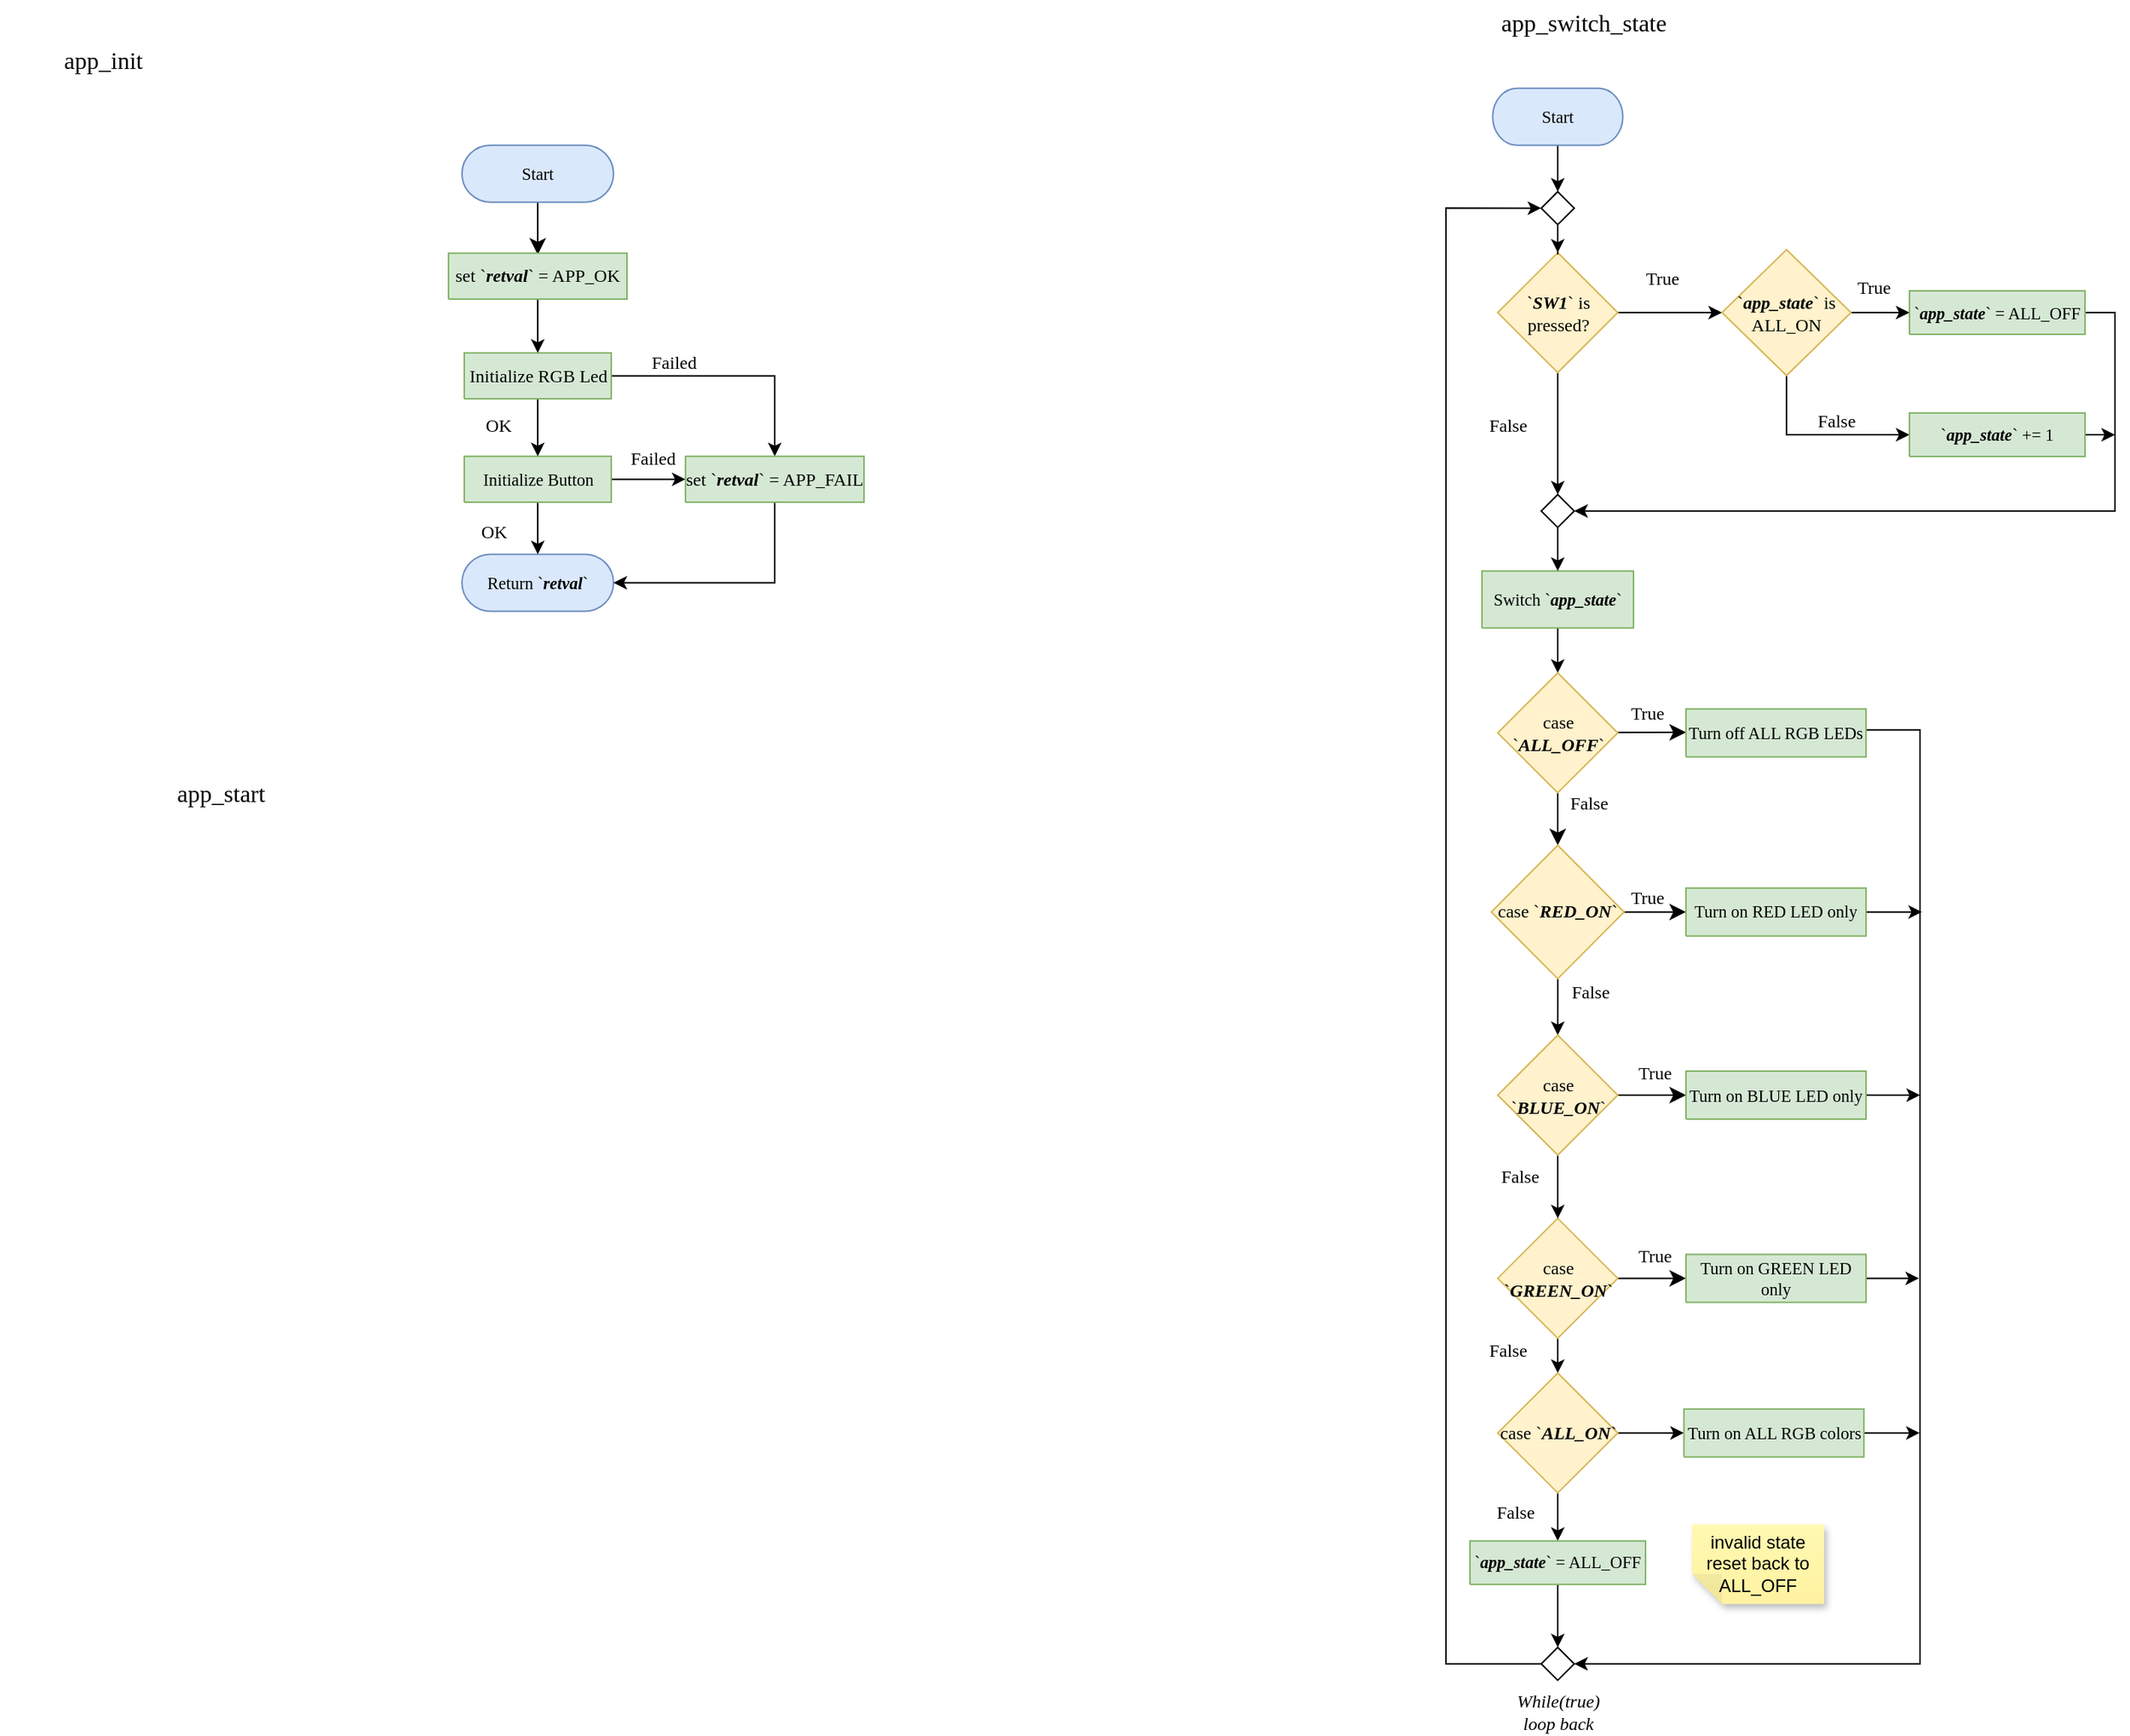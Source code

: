 <mxfile version="21.2.8" type="device">
  <diagram name="Page-1" id="7oLeeqB4X83rpsUO6XK-">
    <mxGraphModel dx="2022" dy="1866" grid="0" gridSize="10" guides="1" tooltips="1" connect="1" arrows="1" fold="1" page="1" pageScale="1" pageWidth="827" pageHeight="1169" math="0" shadow="0">
      <root>
        <mxCell id="0" />
        <mxCell id="1" parent="0" />
        <mxCell id="lFIIQ00Y4gTMDogE_Xks-12" style="edgeStyle=none;curved=1;rounded=0;orthogonalLoop=1;jettySize=auto;html=1;entryX=0.5;entryY=0;entryDx=0;entryDy=0;entryPerimeter=0;fontSize=12;startSize=8;endSize=8;" parent="1" source="Cari82qWPhB8FJyJu9n--68" edge="1">
          <mxGeometry relative="1" as="geometry">
            <mxPoint x="-431.5" y="-992.15" as="targetPoint" />
          </mxGeometry>
        </mxCell>
        <UserObject label="&lt;div style=&quot;font-size: 1px&quot;&gt;&lt;font style=&quot;font-size: 11.29px; direction: ltr; letter-spacing: 0px; line-height: 120%; opacity: 1;&quot;&gt;Start&lt;br&gt;&lt;/font&gt;&lt;/div&gt;" Function="EN_DIO_Error_T DIO_init(uint8_t pinNumber, EN_DIO_PORT_T portNumber, EN_DIO_DIRECTION_T direction);" tags="Flowchart" id="Cari82qWPhB8FJyJu9n--68">
          <mxCell style="verticalAlign=middle;align=center;overflow=width;vsdxID=30;fillColor=#dae8fc;shape=stencil(tVLREoIgEPwaHnEQxsl3s/9gEpSJwDko7e+DsEkze2l627vdu5uFRaxyHe8FosR5sCcxqMZ3iO0Rpcp0ApQPCLEasUpaEC3Yi2lS3fOojOhsr3HDmObyMtsVcYqS29Qh5FEfklwrM5OXeUa/yjkcAwfr7TDpiyTfXvjkMR+Vw2A998qaBac5tAKHU1hq3i4oNwjRr9ofvayt/+Rk+yX/4iWA159KpXWKxJx/z0Bopfyw+g4=);strokeColor=#6c8ebf;spacingTop=-1;spacingBottom=-1;spacingLeft=-1;spacingRight=-1;points=[[0.5,1,0],[0.5,0,0],[0,0.5,0],[1,0.5,0]];labelBackgroundColor=none;rounded=1;html=1;whiteSpace=wrap;fontFamily=Calibri;" parent="1" vertex="1">
            <mxGeometry x="-482" y="-1065.15" width="101" height="38" as="geometry" />
          </mxCell>
        </UserObject>
        <mxCell id="MiLEQ-yQkrviwAs_aEzq-80" value="app_init" style="text;html=1;strokeColor=none;fillColor=none;align=center;verticalAlign=middle;whiteSpace=wrap;rounded=0;fontSize=16;fontFamily=Calibri;" parent="1" vertex="1">
          <mxGeometry x="-790" y="-1137" width="138" height="30" as="geometry" />
        </mxCell>
        <mxCell id="2uxIIXQYkivUfwEPlcb4-32" style="edgeStyle=orthogonalEdgeStyle;rounded=0;orthogonalLoop=1;jettySize=auto;html=1;entryX=0.5;entryY=0;entryDx=0;entryDy=0;" parent="1" source="Cari82qWPhB8FJyJu9n--73" target="2uxIIXQYkivUfwEPlcb4-17" edge="1">
          <mxGeometry relative="1" as="geometry" />
        </mxCell>
        <UserObject label="&lt;div style=&quot;font-size: 1px&quot;&gt;&lt;font style=&quot;font-size: 11.29px; direction: ltr; letter-spacing: 0px; line-height: 120%; opacity: 1;&quot;&gt;Start&lt;br&gt;&lt;/font&gt;&lt;/div&gt;" Function="EN_DIO_Error_T DIO_write(uint8_t pinNumber, EN_DIO_PORT_T portNumber, uint8_t value); " tags="Flowchart" id="Cari82qWPhB8FJyJu9n--73">
          <mxCell style="verticalAlign=middle;align=center;overflow=width;vsdxID=152;fillColor=#dae8fc;shape=stencil(tVLREoIgEPwaHnEQxsl3s/9gEpSJwDko7e+DsEkze2l627vdu5uFRaxyHe8FosR5sCcxqMZ3iO0Rpcp0ApQPCLEasUpaEC3Yi2lS3fOojOhsr3HDmObyMtsVcYqS29Qh5FEfklwrM5OXeUa/yjkcAwfr7TDpiyTfXvjkMR+Vw2A998qaBac5tAKHU1hq3i4oNwjRr9ofvayt/+Rk+yX/4iWA159KpXWKxJx/z0Bopfyw+g4=);strokeColor=#6c8ebf;spacingTop=-1;spacingBottom=-1;spacingLeft=-1;spacingRight=-1;points=[[0.5,1,0],[0.5,0,0],[0,0.5,0],[1,0.5,0]];labelBackgroundColor=none;rounded=1;html=1;whiteSpace=wrap;fontFamily=Calibri;" parent="1" vertex="1">
            <mxGeometry x="205.124" y="-1103.15" width="86.752" height="38" as="geometry" />
          </mxCell>
        </UserObject>
        <UserObject label="&lt;div style=&quot;font-size: 1px&quot;&gt;&lt;font style=&quot;font-size: 11.29px; direction: ltr; letter-spacing: 0px; line-height: 120%; opacity: 1;&quot;&gt;Return `&lt;i style=&quot;font-weight: bold;&quot;&gt;retval&lt;/i&gt;`&lt;br&gt;&lt;/font&gt;&lt;/div&gt;" Function="EN_DIO_Error_T DIO_init(uint8_t pinNumber, EN_DIO_PORT_T portNumber, EN_DIO_DIRECTION_T direction);" tags="Flowchart" id="lFIIQ00Y4gTMDogE_Xks-2">
          <mxCell style="verticalAlign=middle;align=center;overflow=width;vsdxID=30;fillColor=#dae8fc;shape=stencil(tVLREoIgEPwaHnEQxsl3s/9gEpSJwDko7e+DsEkze2l627vdu5uFRaxyHe8FosR5sCcxqMZ3iO0Rpcp0ApQPCLEasUpaEC3Yi2lS3fOojOhsr3HDmObyMtsVcYqS29Qh5FEfklwrM5OXeUa/yjkcAwfr7TDpiyTfXvjkMR+Vw2A998qaBac5tAKHU1hq3i4oNwjRr9ofvayt/+Rk+yX/4iWA159KpXWKxJx/z0Bopfyw+g4=);strokeColor=#6c8ebf;spacingTop=-1;spacingBottom=-1;spacingLeft=-1;spacingRight=-1;points=[[0.5,1,0],[0.5,0,0],[0,0.5,0],[1,0.5,0]];labelBackgroundColor=none;rounded=1;html=1;whiteSpace=wrap;fontFamily=Calibri;" parent="1" vertex="1">
            <mxGeometry x="-482" y="-792.3" width="101" height="38" as="geometry" />
          </mxCell>
        </UserObject>
        <mxCell id="2uxIIXQYkivUfwEPlcb4-25" style="edgeStyle=orthogonalEdgeStyle;rounded=0;orthogonalLoop=1;jettySize=auto;html=1;entryX=0.5;entryY=0;entryDx=0;entryDy=0;" parent="1" source="lFIIQ00Y4gTMDogE_Xks-105" target="3IBphvjYudPTPOBFQOcQ-125" edge="1">
          <mxGeometry relative="1" as="geometry" />
        </mxCell>
        <UserObject label="&lt;div style=&quot;font-size: 1px&quot;&gt;&lt;font style=&quot;font-size: 11.29px; direction: ltr; letter-spacing: 0px; line-height: 120%; opacity: 1;&quot;&gt;Switch `&lt;b&gt;&lt;i&gt;app_state&lt;/i&gt;&lt;/b&gt;`&lt;br&gt;&lt;/font&gt;&lt;/div&gt;" Function="EN_DIO_Error_T DIO_port_write(EN_DIO_PORT_T portNumber, uint8_t byte, uint8_t mask)" tags="Flowchart" id="lFIIQ00Y4gTMDogE_Xks-105">
          <mxCell style="verticalAlign=middle;align=center;overflow=width;vsdxID=309;fillColor=#d5e8d4;shape=stencil(nZBLDoAgDERP0z3SIyjew0SURgSD+Lu9kMZoXLhwN9O+tukAlrNpJg1SzDH4QW/URgNYgZTkjA4UkwJUgGXng+6DX1zLfmoymdXo17xh5zmRJ6Q42BWCfc2oJfdAr+Yv+AP9Cb7OJ3H/2JG1HNGz/84klThPVCc=);strokeColor=#82b366;spacingTop=-1;spacingBottom=-1;spacingLeft=-1;spacingRight=-1;points=[[0,0.5,0],[1,0.5,0],[0.5,1,0],[0.5,0,0]];labelBackgroundColor=none;rounded=1;html=1;whiteSpace=wrap;fontFamily=Calibri;" parent="1" vertex="1">
            <mxGeometry x="198.0" y="-781.15" width="101" height="38" as="geometry" />
          </mxCell>
        </UserObject>
        <mxCell id="2uxIIXQYkivUfwEPlcb4-50" value="" style="edgeStyle=orthogonalEdgeStyle;rounded=0;orthogonalLoop=1;jettySize=auto;html=1;" parent="1" source="3IBphvjYudPTPOBFQOcQ-1" target="2uxIIXQYkivUfwEPlcb4-49" edge="1">
          <mxGeometry relative="1" as="geometry" />
        </mxCell>
        <mxCell id="2uxIIXQYkivUfwEPlcb4-53" style="edgeStyle=orthogonalEdgeStyle;rounded=0;orthogonalLoop=1;jettySize=auto;html=1;entryX=0.5;entryY=0;entryDx=0;entryDy=0;entryPerimeter=0;" parent="1" source="3IBphvjYudPTPOBFQOcQ-1" target="lFIIQ00Y4gTMDogE_Xks-2" edge="1">
          <mxGeometry relative="1" as="geometry" />
        </mxCell>
        <UserObject label="&lt;div style=&quot;&quot;&gt;&lt;span style=&quot;font-size: 11.29px;&quot;&gt;Initialize Button&lt;/span&gt;&lt;/div&gt;" Function="EN_DIO_Error_T DIO_toggle(uint8_t pinNumber, EN_DIO_PORT_T portNumber);  " tags="Flowchart" id="3IBphvjYudPTPOBFQOcQ-1">
          <mxCell style="verticalAlign=middle;align=center;overflow=width;vsdxID=274;fillColor=#d5e8d4;shape=stencil(nZBLDoAgDERP0z3SIyjew0SURgSD+Lu9kMZoXLhwN9O+tukAlrNpJg1SzDH4QW/URgNYgZTkjA4UkwJUgGXng+6DX1zLfmoymdXo17xh5zmRJ6Q42BWCfc2oJfdAr+Yv+AP9Cb7OJ3H/2JG1HNGz/84klThPVCc=);strokeColor=#82b366;spacingTop=-1;spacingBottom=-1;spacingLeft=-1;spacingRight=-1;points=[[0,0.5,0],[1,0.5,0],[0.5,1,0],[0.5,0,0]];labelBackgroundColor=none;rounded=1;html=1;whiteSpace=wrap;fontFamily=Calibri;" parent="1" vertex="1">
            <mxGeometry x="-480.5" y="-857.63" width="98" height="30.65" as="geometry" />
          </mxCell>
        </UserObject>
        <mxCell id="3IBphvjYudPTPOBFQOcQ-123" style="edgeStyle=none;curved=1;rounded=0;orthogonalLoop=1;jettySize=auto;html=1;entryX=0;entryY=0.5;entryDx=0;entryDy=0;fontSize=12;startSize=8;endSize=8;" parent="1" source="3IBphvjYudPTPOBFQOcQ-125" edge="1">
          <mxGeometry relative="1" as="geometry">
            <mxPoint x="334" y="-673.5" as="targetPoint" />
          </mxGeometry>
        </mxCell>
        <mxCell id="3IBphvjYudPTPOBFQOcQ-124" style="edgeStyle=none;curved=1;rounded=0;orthogonalLoop=1;jettySize=auto;html=1;entryX=0.5;entryY=0;entryDx=0;entryDy=0;fontSize=12;startSize=8;endSize=8;" parent="1" source="3IBphvjYudPTPOBFQOcQ-125" target="3IBphvjYudPTPOBFQOcQ-128" edge="1">
          <mxGeometry relative="1" as="geometry" />
        </mxCell>
        <mxCell id="3IBphvjYudPTPOBFQOcQ-125" value="case `&lt;b&gt;&lt;i&gt;ALL_OFF&lt;/i&gt;&lt;/b&gt;`" style="rhombus;whiteSpace=wrap;html=1;fontSize=12;fontFamily=Calibri;fillColor=#fff2cc;strokeColor=#d6b656;" parent="1" vertex="1">
          <mxGeometry x="208.5" y="-713.15" width="80" height="80" as="geometry" />
        </mxCell>
        <mxCell id="3IBphvjYudPTPOBFQOcQ-126" style="edgeStyle=none;curved=1;rounded=0;orthogonalLoop=1;jettySize=auto;html=1;entryX=0;entryY=0.5;entryDx=0;entryDy=0;fontSize=12;startSize=8;endSize=8;" parent="1" source="3IBphvjYudPTPOBFQOcQ-128" edge="1">
          <mxGeometry relative="1" as="geometry">
            <mxPoint x="334" y="-553.65" as="targetPoint" />
          </mxGeometry>
        </mxCell>
        <mxCell id="3IBphvjYudPTPOBFQOcQ-149" style="edgeStyle=orthogonalEdgeStyle;rounded=0;orthogonalLoop=1;jettySize=auto;html=1;entryX=0.5;entryY=0;entryDx=0;entryDy=0;" parent="1" source="3IBphvjYudPTPOBFQOcQ-128" target="3IBphvjYudPTPOBFQOcQ-143" edge="1">
          <mxGeometry relative="1" as="geometry" />
        </mxCell>
        <mxCell id="3IBphvjYudPTPOBFQOcQ-128" value="case `&lt;b&gt;&lt;i&gt;RED_ON&lt;/i&gt;&lt;/b&gt;`" style="rhombus;whiteSpace=wrap;html=1;fontSize=12;fontFamily=Calibri;fillColor=#fff2cc;strokeColor=#d6b656;" parent="1" vertex="1">
          <mxGeometry x="204.25" y="-598.15" width="88.5" height="89" as="geometry" />
        </mxCell>
        <mxCell id="3IBphvjYudPTPOBFQOcQ-129" style="edgeStyle=none;curved=1;rounded=0;orthogonalLoop=1;jettySize=auto;html=1;entryX=0;entryY=0.5;entryDx=0;entryDy=0;fontSize=12;startSize=8;endSize=8;" parent="1" source="3IBphvjYudPTPOBFQOcQ-130" edge="1">
          <mxGeometry relative="1" as="geometry">
            <mxPoint x="334" y="-309.3" as="targetPoint" />
          </mxGeometry>
        </mxCell>
        <mxCell id="2uxIIXQYkivUfwEPlcb4-2" value="" style="edgeStyle=orthogonalEdgeStyle;rounded=0;orthogonalLoop=1;jettySize=auto;html=1;" parent="1" source="3IBphvjYudPTPOBFQOcQ-130" target="2uxIIXQYkivUfwEPlcb4-1" edge="1">
          <mxGeometry relative="1" as="geometry" />
        </mxCell>
        <mxCell id="3IBphvjYudPTPOBFQOcQ-130" value="case `&lt;b&gt;&lt;i&gt;GREEN_ON&lt;/i&gt;&lt;/b&gt;`" style="rhombus;whiteSpace=wrap;html=1;fontSize=12;fontFamily=Calibri;fillColor=#fff2cc;strokeColor=#d6b656;" parent="1" vertex="1">
          <mxGeometry x="208.5" y="-349.3" width="80" height="80" as="geometry" />
        </mxCell>
        <mxCell id="3IBphvjYudPTPOBFQOcQ-131" value="True" style="text;html=1;strokeColor=none;fillColor=none;align=center;verticalAlign=middle;whiteSpace=wrap;rounded=0;fontSize=12;fontFamily=Calibri;" parent="1" vertex="1">
          <mxGeometry x="289.37" y="-694.15" width="39" height="16" as="geometry" />
        </mxCell>
        <mxCell id="3IBphvjYudPTPOBFQOcQ-132" value="True" style="text;html=1;strokeColor=none;fillColor=none;align=center;verticalAlign=middle;whiteSpace=wrap;rounded=0;fontSize=12;fontFamily=Calibri;" parent="1" vertex="1">
          <mxGeometry x="289.37" y="-571.15" width="39" height="16" as="geometry" />
        </mxCell>
        <mxCell id="3IBphvjYudPTPOBFQOcQ-133" value="True" style="text;html=1;strokeColor=none;fillColor=none;align=center;verticalAlign=middle;whiteSpace=wrap;rounded=0;fontSize=12;fontFamily=Calibri;" parent="1" vertex="1">
          <mxGeometry x="293.62" y="-331.95" width="39" height="16" as="geometry" />
        </mxCell>
        <mxCell id="3IBphvjYudPTPOBFQOcQ-134" value="False" style="text;html=1;strokeColor=none;fillColor=none;align=center;verticalAlign=middle;whiteSpace=wrap;rounded=0;fontSize=12;fontFamily=Calibri;" parent="1" vertex="1">
          <mxGeometry x="201.0" y="-161.15" width="39" height="16" as="geometry" />
        </mxCell>
        <mxCell id="3IBphvjYudPTPOBFQOcQ-135" value="False" style="text;html=1;strokeColor=none;fillColor=none;align=center;verticalAlign=middle;whiteSpace=wrap;rounded=0;fontSize=12;fontFamily=Calibri;" parent="1" vertex="1">
          <mxGeometry x="251.24" y="-508.3" width="39" height="16" as="geometry" />
        </mxCell>
        <mxCell id="3IBphvjYudPTPOBFQOcQ-136" value="False" style="text;html=1;strokeColor=none;fillColor=none;align=center;verticalAlign=middle;whiteSpace=wrap;rounded=0;fontSize=12;fontFamily=Calibri;" parent="1" vertex="1">
          <mxGeometry x="250.37" y="-634.15" width="39" height="16" as="geometry" />
        </mxCell>
        <mxCell id="3IBphvjYudPTPOBFQOcQ-155" style="edgeStyle=orthogonalEdgeStyle;rounded=0;orthogonalLoop=1;jettySize=auto;html=1;entryX=1;entryY=0.5;entryDx=0;entryDy=0;exitX=1;exitY=0.5;exitDx=0;exitDy=0;exitPerimeter=0;" parent="1" source="2uxIIXQYkivUfwEPlcb4-34" target="3IBphvjYudPTPOBFQOcQ-151" edge="1">
          <mxGeometry relative="1" as="geometry">
            <mxPoint x="537" y="-127.15" as="targetPoint" />
            <Array as="points">
              <mxPoint x="452" y="-675.15" />
              <mxPoint x="490" y="-675.15" />
              <mxPoint x="490" y="-52.15" />
            </Array>
            <mxPoint x="454" y="-673.5" as="sourcePoint" />
          </mxGeometry>
        </mxCell>
        <mxCell id="3IBphvjYudPTPOBFQOcQ-156" style="edgeStyle=orthogonalEdgeStyle;rounded=0;orthogonalLoop=1;jettySize=auto;html=1;" parent="1" edge="1">
          <mxGeometry relative="1" as="geometry">
            <mxPoint x="491.333" y="-553.65" as="targetPoint" />
            <mxPoint x="454" y="-553.65" as="sourcePoint" />
          </mxGeometry>
        </mxCell>
        <mxCell id="3IBphvjYudPTPOBFQOcQ-158" style="edgeStyle=orthogonalEdgeStyle;rounded=0;orthogonalLoop=1;jettySize=auto;html=1;" parent="1" edge="1">
          <mxGeometry relative="1" as="geometry">
            <mxPoint x="489.333" y="-309.3" as="targetPoint" />
            <mxPoint x="454" y="-309.261" as="sourcePoint" />
          </mxGeometry>
        </mxCell>
        <mxCell id="3IBphvjYudPTPOBFQOcQ-142" style="edgeStyle=none;curved=1;rounded=0;orthogonalLoop=1;jettySize=auto;html=1;entryX=0;entryY=0.5;entryDx=0;entryDy=0;fontSize=12;startSize=8;endSize=8;" parent="1" source="3IBphvjYudPTPOBFQOcQ-143" edge="1">
          <mxGeometry relative="1" as="geometry">
            <mxPoint x="334" y="-431.5" as="targetPoint" />
          </mxGeometry>
        </mxCell>
        <mxCell id="3IBphvjYudPTPOBFQOcQ-148" style="edgeStyle=orthogonalEdgeStyle;rounded=0;orthogonalLoop=1;jettySize=auto;html=1;entryX=0.5;entryY=0;entryDx=0;entryDy=0;" parent="1" source="3IBphvjYudPTPOBFQOcQ-143" target="3IBphvjYudPTPOBFQOcQ-130" edge="1">
          <mxGeometry relative="1" as="geometry" />
        </mxCell>
        <mxCell id="3IBphvjYudPTPOBFQOcQ-143" value="case `&lt;b&gt;&lt;i&gt;BLUE_ON&lt;/i&gt;&lt;/b&gt;`" style="rhombus;whiteSpace=wrap;html=1;fontSize=12;fontFamily=Calibri;fillColor=#fff2cc;strokeColor=#d6b656;" parent="1" vertex="1">
          <mxGeometry x="208.5" y="-471.5" width="80" height="80" as="geometry" />
        </mxCell>
        <mxCell id="3IBphvjYudPTPOBFQOcQ-144" value="True" style="text;html=1;strokeColor=none;fillColor=none;align=center;verticalAlign=middle;whiteSpace=wrap;rounded=0;fontSize=12;fontFamily=Calibri;" parent="1" vertex="1">
          <mxGeometry x="293.62" y="-454.15" width="39" height="16" as="geometry" />
        </mxCell>
        <mxCell id="3IBphvjYudPTPOBFQOcQ-145" value="False" style="text;html=1;strokeColor=none;fillColor=none;align=center;verticalAlign=middle;whiteSpace=wrap;rounded=0;fontSize=12;fontFamily=Calibri;" parent="1" vertex="1">
          <mxGeometry x="204.25" y="-384.8" width="39" height="16" as="geometry" />
        </mxCell>
        <mxCell id="3IBphvjYudPTPOBFQOcQ-157" style="edgeStyle=orthogonalEdgeStyle;rounded=0;orthogonalLoop=1;jettySize=auto;html=1;" parent="1" edge="1">
          <mxGeometry relative="1" as="geometry">
            <mxPoint x="490" y="-431.5" as="targetPoint" />
            <mxPoint x="454" y="-431.456" as="sourcePoint" />
          </mxGeometry>
        </mxCell>
        <mxCell id="2uxIIXQYkivUfwEPlcb4-31" style="edgeStyle=orthogonalEdgeStyle;rounded=0;orthogonalLoop=1;jettySize=auto;html=1;entryX=0;entryY=0.5;entryDx=0;entryDy=0;exitX=0;exitY=0.5;exitDx=0;exitDy=0;" parent="1" source="3IBphvjYudPTPOBFQOcQ-151" target="2uxIIXQYkivUfwEPlcb4-17" edge="1">
          <mxGeometry relative="1" as="geometry">
            <Array as="points">
              <mxPoint x="174" y="-52.15" />
              <mxPoint x="174" y="-1023.15" />
            </Array>
          </mxGeometry>
        </mxCell>
        <mxCell id="3IBphvjYudPTPOBFQOcQ-151" value="" style="rhombus;whiteSpace=wrap;html=1;" parent="1" vertex="1">
          <mxGeometry x="237.5" y="-63.15" width="22" height="22" as="geometry" />
        </mxCell>
        <mxCell id="3IBphvjYudPTPOBFQOcQ-154" value="&lt;i&gt;While(true)&lt;br&gt;loop back&lt;/i&gt;" style="text;html=1;strokeColor=none;fillColor=none;align=center;verticalAlign=middle;whiteSpace=wrap;rounded=0;fontSize=12;fontFamily=Calibri;" parent="1" vertex="1">
          <mxGeometry x="213.5" y="-33.15" width="70" height="27" as="geometry" />
        </mxCell>
        <mxCell id="2uxIIXQYkivUfwEPlcb4-29" value="" style="edgeStyle=orthogonalEdgeStyle;rounded=0;orthogonalLoop=1;jettySize=auto;html=1;" parent="1" source="2uxIIXQYkivUfwEPlcb4-1" target="2uxIIXQYkivUfwEPlcb4-26" edge="1">
          <mxGeometry relative="1" as="geometry" />
        </mxCell>
        <mxCell id="2uxIIXQYkivUfwEPlcb4-42" style="edgeStyle=orthogonalEdgeStyle;rounded=0;orthogonalLoop=1;jettySize=auto;html=1;entryX=0;entryY=0.5;entryDx=0;entryDy=0;entryPerimeter=0;" parent="1" source="2uxIIXQYkivUfwEPlcb4-1" target="2uxIIXQYkivUfwEPlcb4-41" edge="1">
          <mxGeometry relative="1" as="geometry" />
        </mxCell>
        <mxCell id="2uxIIXQYkivUfwEPlcb4-1" value="case `&lt;b&gt;&lt;i&gt;ALL_ON&lt;/i&gt;&lt;/b&gt;`" style="rhombus;whiteSpace=wrap;html=1;fontSize=12;fontFamily=Calibri;fillColor=#fff2cc;strokeColor=#d6b656;" parent="1" vertex="1">
          <mxGeometry x="208.5" y="-246.15" width="80" height="80" as="geometry" />
        </mxCell>
        <mxCell id="2uxIIXQYkivUfwEPlcb4-10" value="" style="edgeStyle=orthogonalEdgeStyle;rounded=0;orthogonalLoop=1;jettySize=auto;html=1;" parent="1" source="2uxIIXQYkivUfwEPlcb4-3" target="2uxIIXQYkivUfwEPlcb4-7" edge="1">
          <mxGeometry relative="1" as="geometry" />
        </mxCell>
        <mxCell id="2uxIIXQYkivUfwEPlcb4-19" value="" style="edgeStyle=orthogonalEdgeStyle;rounded=0;orthogonalLoop=1;jettySize=auto;html=1;" parent="1" source="2uxIIXQYkivUfwEPlcb4-3" target="2uxIIXQYkivUfwEPlcb4-16" edge="1">
          <mxGeometry relative="1" as="geometry" />
        </mxCell>
        <mxCell id="2uxIIXQYkivUfwEPlcb4-3" value="`&lt;b&gt;&lt;i&gt;SW1&lt;/i&gt;&lt;/b&gt;` is&lt;br&gt;pressed?" style="rhombus;whiteSpace=wrap;html=1;fontSize=12;fontFamily=Calibri;fillColor=#fff2cc;strokeColor=#d6b656;" parent="1" vertex="1">
          <mxGeometry x="208.5" y="-993.48" width="80" height="80" as="geometry" />
        </mxCell>
        <mxCell id="2uxIIXQYkivUfwEPlcb4-4" value="app_switch_state" style="text;html=1;strokeColor=none;fillColor=none;align=center;verticalAlign=middle;whiteSpace=wrap;rounded=0;fontSize=16;fontColor=#000000;fontFamily=Calibri;" parent="1" vertex="1">
          <mxGeometry x="180.56" y="-1162" width="170" height="30" as="geometry" />
        </mxCell>
        <mxCell id="2uxIIXQYkivUfwEPlcb4-5" value="True" style="text;html=1;strokeColor=none;fillColor=none;align=center;verticalAlign=middle;whiteSpace=wrap;rounded=0;fontSize=12;fontFamily=Calibri;" parent="1" vertex="1">
          <mxGeometry x="299" y="-983.98" width="39" height="16" as="geometry" />
        </mxCell>
        <mxCell id="2uxIIXQYkivUfwEPlcb4-6" value="False" style="text;html=1;strokeColor=none;fillColor=none;align=center;verticalAlign=middle;whiteSpace=wrap;rounded=0;fontSize=12;fontFamily=Calibri;" parent="1" vertex="1">
          <mxGeometry x="196.0" y="-886.48" width="39" height="16" as="geometry" />
        </mxCell>
        <mxCell id="2uxIIXQYkivUfwEPlcb4-11" value="" style="edgeStyle=orthogonalEdgeStyle;rounded=0;orthogonalLoop=1;jettySize=auto;html=1;" parent="1" source="2uxIIXQYkivUfwEPlcb4-7" target="2uxIIXQYkivUfwEPlcb4-8" edge="1">
          <mxGeometry relative="1" as="geometry" />
        </mxCell>
        <mxCell id="2uxIIXQYkivUfwEPlcb4-15" style="edgeStyle=orthogonalEdgeStyle;rounded=0;orthogonalLoop=1;jettySize=auto;html=1;entryX=0;entryY=0.5;entryDx=0;entryDy=0;entryPerimeter=0;exitX=0.5;exitY=1;exitDx=0;exitDy=0;" parent="1" source="2uxIIXQYkivUfwEPlcb4-7" target="2uxIIXQYkivUfwEPlcb4-9" edge="1">
          <mxGeometry relative="1" as="geometry">
            <mxPoint x="416.857" y="-872.004" as="targetPoint" />
          </mxGeometry>
        </mxCell>
        <mxCell id="2uxIIXQYkivUfwEPlcb4-7" value="`&lt;b&gt;&lt;i&gt;app_state&lt;/i&gt;&lt;/b&gt;` is&lt;br&gt;ALL_ON" style="rhombus;whiteSpace=wrap;html=1;fontSize=12;fontFamily=Calibri;fillColor=#fff2cc;strokeColor=#d6b656;" parent="1" vertex="1">
          <mxGeometry x="358" y="-995.48" width="86" height="84" as="geometry" />
        </mxCell>
        <mxCell id="2uxIIXQYkivUfwEPlcb4-20" style="edgeStyle=orthogonalEdgeStyle;rounded=0;orthogonalLoop=1;jettySize=auto;html=1;entryX=1;entryY=0.5;entryDx=0;entryDy=0;exitX=1;exitY=0.5;exitDx=0;exitDy=0;exitPerimeter=0;" parent="1" source="2uxIIXQYkivUfwEPlcb4-8" target="2uxIIXQYkivUfwEPlcb4-16" edge="1">
          <mxGeometry relative="1" as="geometry" />
        </mxCell>
        <UserObject label="&lt;div style=&quot;font-size: 1px&quot;&gt;&lt;font style=&quot;font-size: 11.29px; direction: ltr; letter-spacing: 0px; line-height: 120%; opacity: 1;&quot;&gt;`&lt;i style=&quot;font-weight: bold;&quot;&gt;app_state&lt;/i&gt;` = ALL_OFF&lt;/font&gt;&lt;/div&gt;" Function="EN_DIO_Error_T DIO_port_write(EN_DIO_PORT_T portNumber, uint8_t byte, uint8_t mask)" tags="Flowchart" id="2uxIIXQYkivUfwEPlcb4-8">
          <mxCell style="verticalAlign=middle;align=center;overflow=width;vsdxID=309;fillColor=#d5e8d4;shape=stencil(nZBLDoAgDERP0z3SIyjew0SURgSD+Lu9kMZoXLhwN9O+tukAlrNpJg1SzDH4QW/URgNYgZTkjA4UkwJUgGXng+6DX1zLfmoymdXo17xh5zmRJ6Q42BWCfc2oJfdAr+Yv+AP9Cb7OJ3H/2JG1HNGz/84klThPVCc=);strokeColor=#82b366;spacingTop=-1;spacingBottom=-1;spacingLeft=-1;spacingRight=-1;points=[[0,0.5,0],[1,0.5,0],[0.5,1,0],[0.5,0,0]];labelBackgroundColor=none;rounded=1;html=1;whiteSpace=wrap;fontFamily=Calibri;" parent="1" vertex="1">
            <mxGeometry x="483" y="-967.98" width="117" height="29" as="geometry" />
          </mxCell>
        </UserObject>
        <mxCell id="2uxIIXQYkivUfwEPlcb4-22" style="edgeStyle=orthogonalEdgeStyle;rounded=0;orthogonalLoop=1;jettySize=auto;html=1;" parent="1" source="2uxIIXQYkivUfwEPlcb4-9" edge="1">
          <mxGeometry relative="1" as="geometry">
            <mxPoint x="620.2" y="-871.98" as="targetPoint" />
          </mxGeometry>
        </mxCell>
        <UserObject label="&lt;div style=&quot;font-size: 1px&quot;&gt;&lt;font style=&quot;font-size: 11.29px; direction: ltr; letter-spacing: 0px; line-height: 120%; opacity: 1;&quot;&gt;`&lt;i style=&quot;font-weight: bold;&quot;&gt;app_state&lt;/i&gt;` += 1&lt;/font&gt;&lt;/div&gt;" Function="EN_DIO_Error_T DIO_port_write(EN_DIO_PORT_T portNumber, uint8_t byte, uint8_t mask)" tags="Flowchart" id="2uxIIXQYkivUfwEPlcb4-9">
          <mxCell style="verticalAlign=middle;align=center;overflow=width;vsdxID=309;fillColor=#d5e8d4;shape=stencil(nZBLDoAgDERP0z3SIyjew0SURgSD+Lu9kMZoXLhwN9O+tukAlrNpJg1SzDH4QW/URgNYgZTkjA4UkwJUgGXng+6DX1zLfmoymdXo17xh5zmRJ6Q42BWCfc2oJfdAr+Yv+AP9Cb7OJ3H/2JG1HNGz/84klThPVCc=);strokeColor=#82b366;spacingTop=-1;spacingBottom=-1;spacingLeft=-1;spacingRight=-1;points=[[0,0.5,0],[1,0.5,0],[0.5,1,0],[0.5,0,0]];labelBackgroundColor=none;rounded=1;html=1;whiteSpace=wrap;fontFamily=Calibri;" parent="1" vertex="1">
            <mxGeometry x="483" y="-886.48" width="117" height="29" as="geometry" />
          </mxCell>
        </UserObject>
        <mxCell id="2uxIIXQYkivUfwEPlcb4-13" value="True" style="text;html=1;strokeColor=none;fillColor=none;align=center;verticalAlign=middle;whiteSpace=wrap;rounded=0;fontSize=12;fontFamily=Calibri;" parent="1" vertex="1">
          <mxGeometry x="440" y="-977.83" width="39" height="16" as="geometry" />
        </mxCell>
        <mxCell id="2uxIIXQYkivUfwEPlcb4-14" value="False" style="text;html=1;strokeColor=none;fillColor=none;align=center;verticalAlign=middle;whiteSpace=wrap;rounded=0;fontSize=12;fontFamily=Calibri;" parent="1" vertex="1">
          <mxGeometry x="415" y="-889.48" width="39" height="16" as="geometry" />
        </mxCell>
        <mxCell id="2uxIIXQYkivUfwEPlcb4-24" style="edgeStyle=orthogonalEdgeStyle;rounded=0;orthogonalLoop=1;jettySize=auto;html=1;entryX=0.5;entryY=0;entryDx=0;entryDy=0;entryPerimeter=0;" parent="1" source="2uxIIXQYkivUfwEPlcb4-16" target="lFIIQ00Y4gTMDogE_Xks-105" edge="1">
          <mxGeometry relative="1" as="geometry" />
        </mxCell>
        <mxCell id="2uxIIXQYkivUfwEPlcb4-16" value="" style="rhombus;whiteSpace=wrap;html=1;" parent="1" vertex="1">
          <mxGeometry x="237.5" y="-832.15" width="22" height="22" as="geometry" />
        </mxCell>
        <mxCell id="2uxIIXQYkivUfwEPlcb4-33" style="edgeStyle=orthogonalEdgeStyle;rounded=0;orthogonalLoop=1;jettySize=auto;html=1;entryX=0.5;entryY=0;entryDx=0;entryDy=0;" parent="1" source="2uxIIXQYkivUfwEPlcb4-17" target="2uxIIXQYkivUfwEPlcb4-3" edge="1">
          <mxGeometry relative="1" as="geometry" />
        </mxCell>
        <mxCell id="2uxIIXQYkivUfwEPlcb4-17" value="" style="rhombus;whiteSpace=wrap;html=1;" parent="1" vertex="1">
          <mxGeometry x="237.5" y="-1034.15" width="22" height="22" as="geometry" />
        </mxCell>
        <mxCell id="2uxIIXQYkivUfwEPlcb4-30" style="edgeStyle=orthogonalEdgeStyle;rounded=0;orthogonalLoop=1;jettySize=auto;html=1;entryX=0.5;entryY=0;entryDx=0;entryDy=0;" parent="1" source="2uxIIXQYkivUfwEPlcb4-26" target="3IBphvjYudPTPOBFQOcQ-151" edge="1">
          <mxGeometry relative="1" as="geometry" />
        </mxCell>
        <UserObject label="&lt;div style=&quot;font-size: 1px&quot;&gt;&lt;font style=&quot;font-size: 11.29px; direction: ltr; letter-spacing: 0px; line-height: 120%; opacity: 1;&quot;&gt;`&lt;i style=&quot;font-weight: bold;&quot;&gt;app_state&lt;/i&gt;` = ALL_OFF&lt;/font&gt;&lt;/div&gt;" Function="EN_DIO_Error_T DIO_port_write(EN_DIO_PORT_T portNumber, uint8_t byte, uint8_t mask)" tags="Flowchart" id="2uxIIXQYkivUfwEPlcb4-26">
          <mxCell style="verticalAlign=middle;align=center;overflow=width;vsdxID=309;fillColor=#d5e8d4;shape=stencil(nZBLDoAgDERP0z3SIyjew0SURgSD+Lu9kMZoXLhwN9O+tukAlrNpJg1SzDH4QW/URgNYgZTkjA4UkwJUgGXng+6DX1zLfmoymdXo17xh5zmRJ6Q42BWCfc2oJfdAr+Yv+AP9Cb7OJ3H/2JG1HNGz/84klThPVCc=);strokeColor=#82b366;spacingTop=-1;spacingBottom=-1;spacingLeft=-1;spacingRight=-1;points=[[0,0.5,0],[1,0.5,0],[0.5,1,0],[0.5,0,0]];labelBackgroundColor=none;rounded=1;html=1;whiteSpace=wrap;fontFamily=Calibri;" parent="1" vertex="1">
            <mxGeometry x="190" y="-134.15" width="117" height="29" as="geometry" />
          </mxCell>
        </UserObject>
        <mxCell id="2uxIIXQYkivUfwEPlcb4-27" value="False" style="text;html=1;strokeColor=none;fillColor=none;align=center;verticalAlign=middle;whiteSpace=wrap;rounded=0;fontSize=12;fontFamily=Calibri;" parent="1" vertex="1">
          <mxGeometry x="196.0" y="-269.3" width="39" height="16" as="geometry" />
        </mxCell>
        <UserObject label="&lt;div style=&quot;font-size: 1px&quot;&gt;&lt;font style=&quot;font-size: 11.29px; direction: ltr; letter-spacing: 0px; line-height: 120%; opacity: 1;&quot;&gt;Turn off ALL RGB LEDs&lt;/font&gt;&lt;/div&gt;" Function="EN_DIO_Error_T DIO_port_write(EN_DIO_PORT_T portNumber, uint8_t byte, uint8_t mask)" tags="Flowchart" id="2uxIIXQYkivUfwEPlcb4-34">
          <mxCell style="verticalAlign=middle;align=center;overflow=width;vsdxID=309;fillColor=#d5e8d4;shape=stencil(nZBLDoAgDERP0z3SIyjew0SURgSD+Lu9kMZoXLhwN9O+tukAlrNpJg1SzDH4QW/URgNYgZTkjA4UkwJUgGXng+6DX1zLfmoymdXo17xh5zmRJ6Q42BWCfc2oJfdAr+Yv+AP9Cb7OJ3H/2JG1HNGz/84klThPVCc=);strokeColor=#82b366;spacingTop=-1;spacingBottom=-1;spacingLeft=-1;spacingRight=-1;points=[[0,0.5,0],[1,0.5,0],[0.5,1,0],[0.5,0,0]];labelBackgroundColor=none;rounded=1;html=1;whiteSpace=wrap;fontFamily=Calibri;" parent="1" vertex="1">
            <mxGeometry x="334" y="-689.15" width="120" height="32" as="geometry" />
          </mxCell>
        </UserObject>
        <UserObject label="&lt;div style=&quot;font-size: 1px&quot;&gt;&lt;font style=&quot;font-size: 11.29px; direction: ltr; letter-spacing: 0px; line-height: 120%; opacity: 1;&quot;&gt;Turn on RED LED only&lt;/font&gt;&lt;/div&gt;" Function="EN_DIO_Error_T DIO_port_write(EN_DIO_PORT_T portNumber, uint8_t byte, uint8_t mask)" tags="Flowchart" id="2uxIIXQYkivUfwEPlcb4-35">
          <mxCell style="verticalAlign=middle;align=center;overflow=width;vsdxID=309;fillColor=#d5e8d4;shape=stencil(nZBLDoAgDERP0z3SIyjew0SURgSD+Lu9kMZoXLhwN9O+tukAlrNpJg1SzDH4QW/URgNYgZTkjA4UkwJUgGXng+6DX1zLfmoymdXo17xh5zmRJ6Q42BWCfc2oJfdAr+Yv+AP9Cb7OJ3H/2JG1HNGz/84klThPVCc=);strokeColor=#82b366;spacingTop=-1;spacingBottom=-1;spacingLeft=-1;spacingRight=-1;points=[[0,0.5,0],[1,0.5,0],[0.5,1,0],[0.5,0,0]];labelBackgroundColor=none;rounded=1;html=1;whiteSpace=wrap;fontFamily=Calibri;" parent="1" vertex="1">
            <mxGeometry x="334" y="-569.65" width="120" height="32" as="geometry" />
          </mxCell>
        </UserObject>
        <UserObject label="&lt;div style=&quot;font-size: 1px&quot;&gt;&lt;font style=&quot;font-size: 11.29px; direction: ltr; letter-spacing: 0px; line-height: 120%; opacity: 1;&quot;&gt;Turn on BLUE LED only&lt;/font&gt;&lt;/div&gt;" Function="EN_DIO_Error_T DIO_port_write(EN_DIO_PORT_T portNumber, uint8_t byte, uint8_t mask)" tags="Flowchart" id="2uxIIXQYkivUfwEPlcb4-38">
          <mxCell style="verticalAlign=middle;align=center;overflow=width;vsdxID=309;fillColor=#d5e8d4;shape=stencil(nZBLDoAgDERP0z3SIyjew0SURgSD+Lu9kMZoXLhwN9O+tukAlrNpJg1SzDH4QW/URgNYgZTkjA4UkwJUgGXng+6DX1zLfmoymdXo17xh5zmRJ6Q42BWCfc2oJfdAr+Yv+AP9Cb7OJ3H/2JG1HNGz/84klThPVCc=);strokeColor=#82b366;spacingTop=-1;spacingBottom=-1;spacingLeft=-1;spacingRight=-1;points=[[0,0.5,0],[1,0.5,0],[0.5,1,0],[0.5,0,0]];labelBackgroundColor=none;rounded=1;html=1;whiteSpace=wrap;fontFamily=Calibri;" parent="1" vertex="1">
            <mxGeometry x="334" y="-447.5" width="120" height="32" as="geometry" />
          </mxCell>
        </UserObject>
        <UserObject label="&lt;div style=&quot;font-size: 1px&quot;&gt;&lt;font style=&quot;font-size: 11.29px; direction: ltr; letter-spacing: 0px; line-height: 120%; opacity: 1;&quot;&gt;Turn on GREEN LED only&lt;/font&gt;&lt;/div&gt;" Function="EN_DIO_Error_T DIO_port_write(EN_DIO_PORT_T portNumber, uint8_t byte, uint8_t mask)" tags="Flowchart" id="2uxIIXQYkivUfwEPlcb4-40">
          <mxCell style="verticalAlign=middle;align=center;overflow=width;vsdxID=309;fillColor=#d5e8d4;shape=stencil(nZBLDoAgDERP0z3SIyjew0SURgSD+Lu9kMZoXLhwN9O+tukAlrNpJg1SzDH4QW/URgNYgZTkjA4UkwJUgGXng+6DX1zLfmoymdXo17xh5zmRJ6Q42BWCfc2oJfdAr+Yv+AP9Cb7OJ3H/2JG1HNGz/84klThPVCc=);strokeColor=#82b366;spacingTop=-1;spacingBottom=-1;spacingLeft=-1;spacingRight=-1;points=[[0,0.5,0],[1,0.5,0],[0.5,1,0],[0.5,0,0]];labelBackgroundColor=none;rounded=1;html=1;whiteSpace=wrap;fontFamily=Calibri;" parent="1" vertex="1">
            <mxGeometry x="334" y="-325.3" width="120" height="32" as="geometry" />
          </mxCell>
        </UserObject>
        <mxCell id="2uxIIXQYkivUfwEPlcb4-43" style="edgeStyle=orthogonalEdgeStyle;rounded=0;orthogonalLoop=1;jettySize=auto;html=1;" parent="1" source="2uxIIXQYkivUfwEPlcb4-41" edge="1">
          <mxGeometry relative="1" as="geometry">
            <mxPoint x="489.778" y="-206.15" as="targetPoint" />
          </mxGeometry>
        </mxCell>
        <UserObject label="&lt;div style=&quot;font-size: 1px&quot;&gt;&lt;font style=&quot;font-size: 11.29px; direction: ltr; letter-spacing: 0px; line-height: 120%; opacity: 1;&quot;&gt;Turn on ALL RGB colors&lt;/font&gt;&lt;/div&gt;" Function="EN_DIO_Error_T DIO_port_write(EN_DIO_PORT_T portNumber, uint8_t byte, uint8_t mask)" tags="Flowchart" id="2uxIIXQYkivUfwEPlcb4-41">
          <mxCell style="verticalAlign=middle;align=center;overflow=width;vsdxID=309;fillColor=#d5e8d4;shape=stencil(nZBLDoAgDERP0z3SIyjew0SURgSD+Lu9kMZoXLhwN9O+tukAlrNpJg1SzDH4QW/URgNYgZTkjA4UkwJUgGXng+6DX1zLfmoymdXo17xh5zmRJ6Q42BWCfc2oJfdAr+Yv+AP9Cb7OJ3H/2JG1HNGz/84klThPVCc=);strokeColor=#82b366;spacingTop=-1;spacingBottom=-1;spacingLeft=-1;spacingRight=-1;points=[[0,0.5,0],[1,0.5,0],[0.5,1,0],[0.5,0,0]];labelBackgroundColor=none;rounded=1;html=1;whiteSpace=wrap;fontFamily=Calibri;" parent="1" vertex="1">
            <mxGeometry x="332.62" y="-222.15" width="120" height="32" as="geometry" />
          </mxCell>
        </UserObject>
        <mxCell id="2uxIIXQYkivUfwEPlcb4-44" value="invalid state reset back to ALL_OFF" style="shape=note;whiteSpace=wrap;html=1;backgroundOutline=1;fontColor=#000000;darkOpacity=0.05;fillColor=#FFF9B2;strokeColor=none;fillStyle=solid;direction=west;gradientDirection=north;gradientColor=#FFF2A1;shadow=1;size=20;pointerEvents=1;" parent="1" vertex="1">
          <mxGeometry x="338" y="-145.15" width="88" height="53" as="geometry" />
        </mxCell>
        <mxCell id="2uxIIXQYkivUfwEPlcb4-51" style="edgeStyle=orthogonalEdgeStyle;rounded=0;orthogonalLoop=1;jettySize=auto;html=1;entryX=0.5;entryY=0;entryDx=0;entryDy=0;entryPerimeter=0;" parent="1" source="2uxIIXQYkivUfwEPlcb4-45" target="2uxIIXQYkivUfwEPlcb4-49" edge="1">
          <mxGeometry relative="1" as="geometry" />
        </mxCell>
        <mxCell id="2uxIIXQYkivUfwEPlcb4-56" style="edgeStyle=orthogonalEdgeStyle;rounded=0;orthogonalLoop=1;jettySize=auto;html=1;entryX=0.5;entryY=0;entryDx=0;entryDy=0;entryPerimeter=0;" parent="1" source="2uxIIXQYkivUfwEPlcb4-45" target="3IBphvjYudPTPOBFQOcQ-1" edge="1">
          <mxGeometry relative="1" as="geometry" />
        </mxCell>
        <UserObject label="&lt;div style=&quot;&quot;&gt;Initialize RGB Led&lt;br&gt;&lt;/div&gt;" Function="EN_DIO_Error_T DIO_toggle(uint8_t pinNumber, EN_DIO_PORT_T portNumber);  " tags="Flowchart" id="2uxIIXQYkivUfwEPlcb4-45">
          <mxCell style="verticalAlign=middle;align=center;overflow=width;vsdxID=274;fillColor=#d5e8d4;shape=stencil(nZBLDoAgDERP0z3SIyjew0SURgSD+Lu9kMZoXLhwN9O+tukAlrNpJg1SzDH4QW/URgNYgZTkjA4UkwJUgGXng+6DX1zLfmoymdXo17xh5zmRJ6Q42BWCfc2oJfdAr+Yv+AP9Cb7OJ3H/2JG1HNGz/84klThPVCc=);strokeColor=#82b366;spacingTop=-1;spacingBottom=-1;spacingLeft=-1;spacingRight=-1;points=[[0,0.5,0],[1,0.5,0],[0.5,1,0],[0.5,0,0]];labelBackgroundColor=none;rounded=1;html=1;whiteSpace=wrap;fontFamily=Calibri;" parent="1" vertex="1">
            <mxGeometry x="-480.5" y="-926.64" width="98" height="30.65" as="geometry" />
          </mxCell>
        </UserObject>
        <mxCell id="2uxIIXQYkivUfwEPlcb4-58" style="edgeStyle=orthogonalEdgeStyle;rounded=0;orthogonalLoop=1;jettySize=auto;html=1;entryX=0.5;entryY=0;entryDx=0;entryDy=0;entryPerimeter=0;" parent="1" source="2uxIIXQYkivUfwEPlcb4-46" target="2uxIIXQYkivUfwEPlcb4-45" edge="1">
          <mxGeometry relative="1" as="geometry" />
        </mxCell>
        <UserObject label="&lt;div style=&quot;&quot;&gt;set `&lt;i style=&quot;font-weight: bold;&quot;&gt;retval&lt;/i&gt;` = APP_OK&lt;br&gt;&lt;/div&gt;" Function="EN_DIO_Error_T DIO_toggle(uint8_t pinNumber, EN_DIO_PORT_T portNumber);  " tags="Flowchart" id="2uxIIXQYkivUfwEPlcb4-46">
          <mxCell style="verticalAlign=middle;align=center;overflow=width;vsdxID=274;fillColor=#d5e8d4;shape=stencil(nZBLDoAgDERP0z3SIyjew0SURgSD+Lu9kMZoXLhwN9O+tukAlrNpJg1SzDH4QW/URgNYgZTkjA4UkwJUgGXng+6DX1zLfmoymdXo17xh5zmRJ6Q42BWCfc2oJfdAr+Yv+AP9Cb7OJ3H/2JG1HNGz/84klThPVCc=);strokeColor=#82b366;spacingTop=-1;spacingBottom=-1;spacingLeft=-1;spacingRight=-1;points=[[0,0.5,0],[1,0.5,0],[0.5,1,0],[0.5,0,0]];labelBackgroundColor=none;rounded=1;html=1;whiteSpace=wrap;fontFamily=Calibri;" parent="1" vertex="1">
            <mxGeometry x="-491" y="-993.11" width="119" height="30.65" as="geometry" />
          </mxCell>
        </UserObject>
        <mxCell id="2uxIIXQYkivUfwEPlcb4-47" value="OK" style="text;html=1;strokeColor=none;fillColor=none;align=center;verticalAlign=middle;whiteSpace=wrap;rounded=0;fontSize=12;fontFamily=Calibri;" parent="1" vertex="1">
          <mxGeometry x="-480.5" y="-814.63" width="39" height="16" as="geometry" />
        </mxCell>
        <mxCell id="2uxIIXQYkivUfwEPlcb4-48" value="Failed" style="text;html=1;strokeColor=none;fillColor=none;align=center;verticalAlign=middle;whiteSpace=wrap;rounded=0;fontSize=12;fontFamily=Calibri;" parent="1" vertex="1">
          <mxGeometry x="-360.5" y="-928.13" width="39" height="16" as="geometry" />
        </mxCell>
        <mxCell id="2uxIIXQYkivUfwEPlcb4-59" style="edgeStyle=orthogonalEdgeStyle;rounded=0;orthogonalLoop=1;jettySize=auto;html=1;entryX=1;entryY=0.5;entryDx=0;entryDy=0;entryPerimeter=0;exitX=0.5;exitY=1;exitDx=0;exitDy=0;exitPerimeter=0;" parent="1" source="2uxIIXQYkivUfwEPlcb4-49" target="lFIIQ00Y4gTMDogE_Xks-2" edge="1">
          <mxGeometry relative="1" as="geometry" />
        </mxCell>
        <UserObject label="&lt;div style=&quot;&quot;&gt;set `&lt;i style=&quot;font-weight: bold;&quot;&gt;retval&lt;/i&gt;` = APP_FAIL&lt;br&gt;&lt;/div&gt;" Function="EN_DIO_Error_T DIO_toggle(uint8_t pinNumber, EN_DIO_PORT_T portNumber);  " tags="Flowchart" id="2uxIIXQYkivUfwEPlcb4-49">
          <mxCell style="verticalAlign=middle;align=center;overflow=width;vsdxID=274;fillColor=#d5e8d4;shape=stencil(nZBLDoAgDERP0z3SIyjew0SURgSD+Lu9kMZoXLhwN9O+tukAlrNpJg1SzDH4QW/URgNYgZTkjA4UkwJUgGXng+6DX1zLfmoymdXo17xh5zmRJ6Q42BWCfc2oJfdAr+Yv+AP9Cb7OJ3H/2JG1HNGz/84klThPVCc=);strokeColor=#82b366;spacingTop=-1;spacingBottom=-1;spacingLeft=-1;spacingRight=-1;points=[[0,0.5,0],[1,0.5,0],[0.5,1,0],[0.5,0,0]];labelBackgroundColor=none;rounded=1;html=1;whiteSpace=wrap;fontFamily=Calibri;" parent="1" vertex="1">
            <mxGeometry x="-333" y="-857.63" width="119" height="30.65" as="geometry" />
          </mxCell>
        </UserObject>
        <mxCell id="2uxIIXQYkivUfwEPlcb4-52" value="Failed" style="text;html=1;strokeColor=none;fillColor=none;align=center;verticalAlign=middle;whiteSpace=wrap;rounded=0;fontSize=12;fontFamily=Calibri;" parent="1" vertex="1">
          <mxGeometry x="-374.5" y="-864.15" width="39" height="16" as="geometry" />
        </mxCell>
        <mxCell id="2uxIIXQYkivUfwEPlcb4-54" value="OK" style="text;html=1;strokeColor=none;fillColor=none;align=center;verticalAlign=middle;whiteSpace=wrap;rounded=0;fontSize=12;fontFamily=Calibri;" parent="1" vertex="1">
          <mxGeometry x="-477.5" y="-886.15" width="39" height="16" as="geometry" />
        </mxCell>
        <mxCell id="_9m3csE_K2MhUG1u3_6k-1" value="app_start" style="text;html=1;strokeColor=none;fillColor=none;align=center;verticalAlign=middle;whiteSpace=wrap;rounded=0;fontSize=16;fontColor=#000000;fontFamily=Calibri;" vertex="1" parent="1">
          <mxGeometry x="-718" y="-648.15" width="151" height="30" as="geometry" />
        </mxCell>
      </root>
    </mxGraphModel>
  </diagram>
</mxfile>
